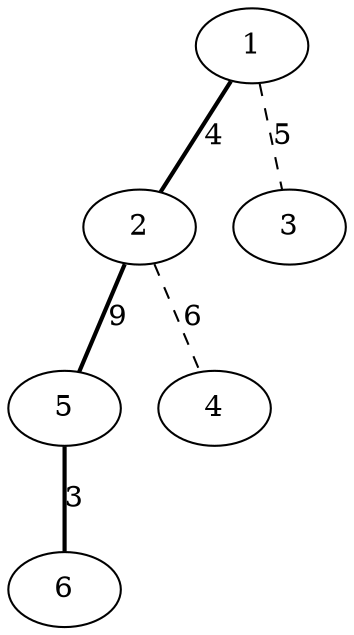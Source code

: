 graph G {
1 -- 2 [style=bold, label=4];
2 -- 5 [style=bold, label=9];
5 -- 6 [style=bold, label=3];
1 -- 3 [style=dashed, label=5];
2 -- 4 [style=dashed, label=6];
1; 
2; 
3; 
4; 
5; 
6; 
}
